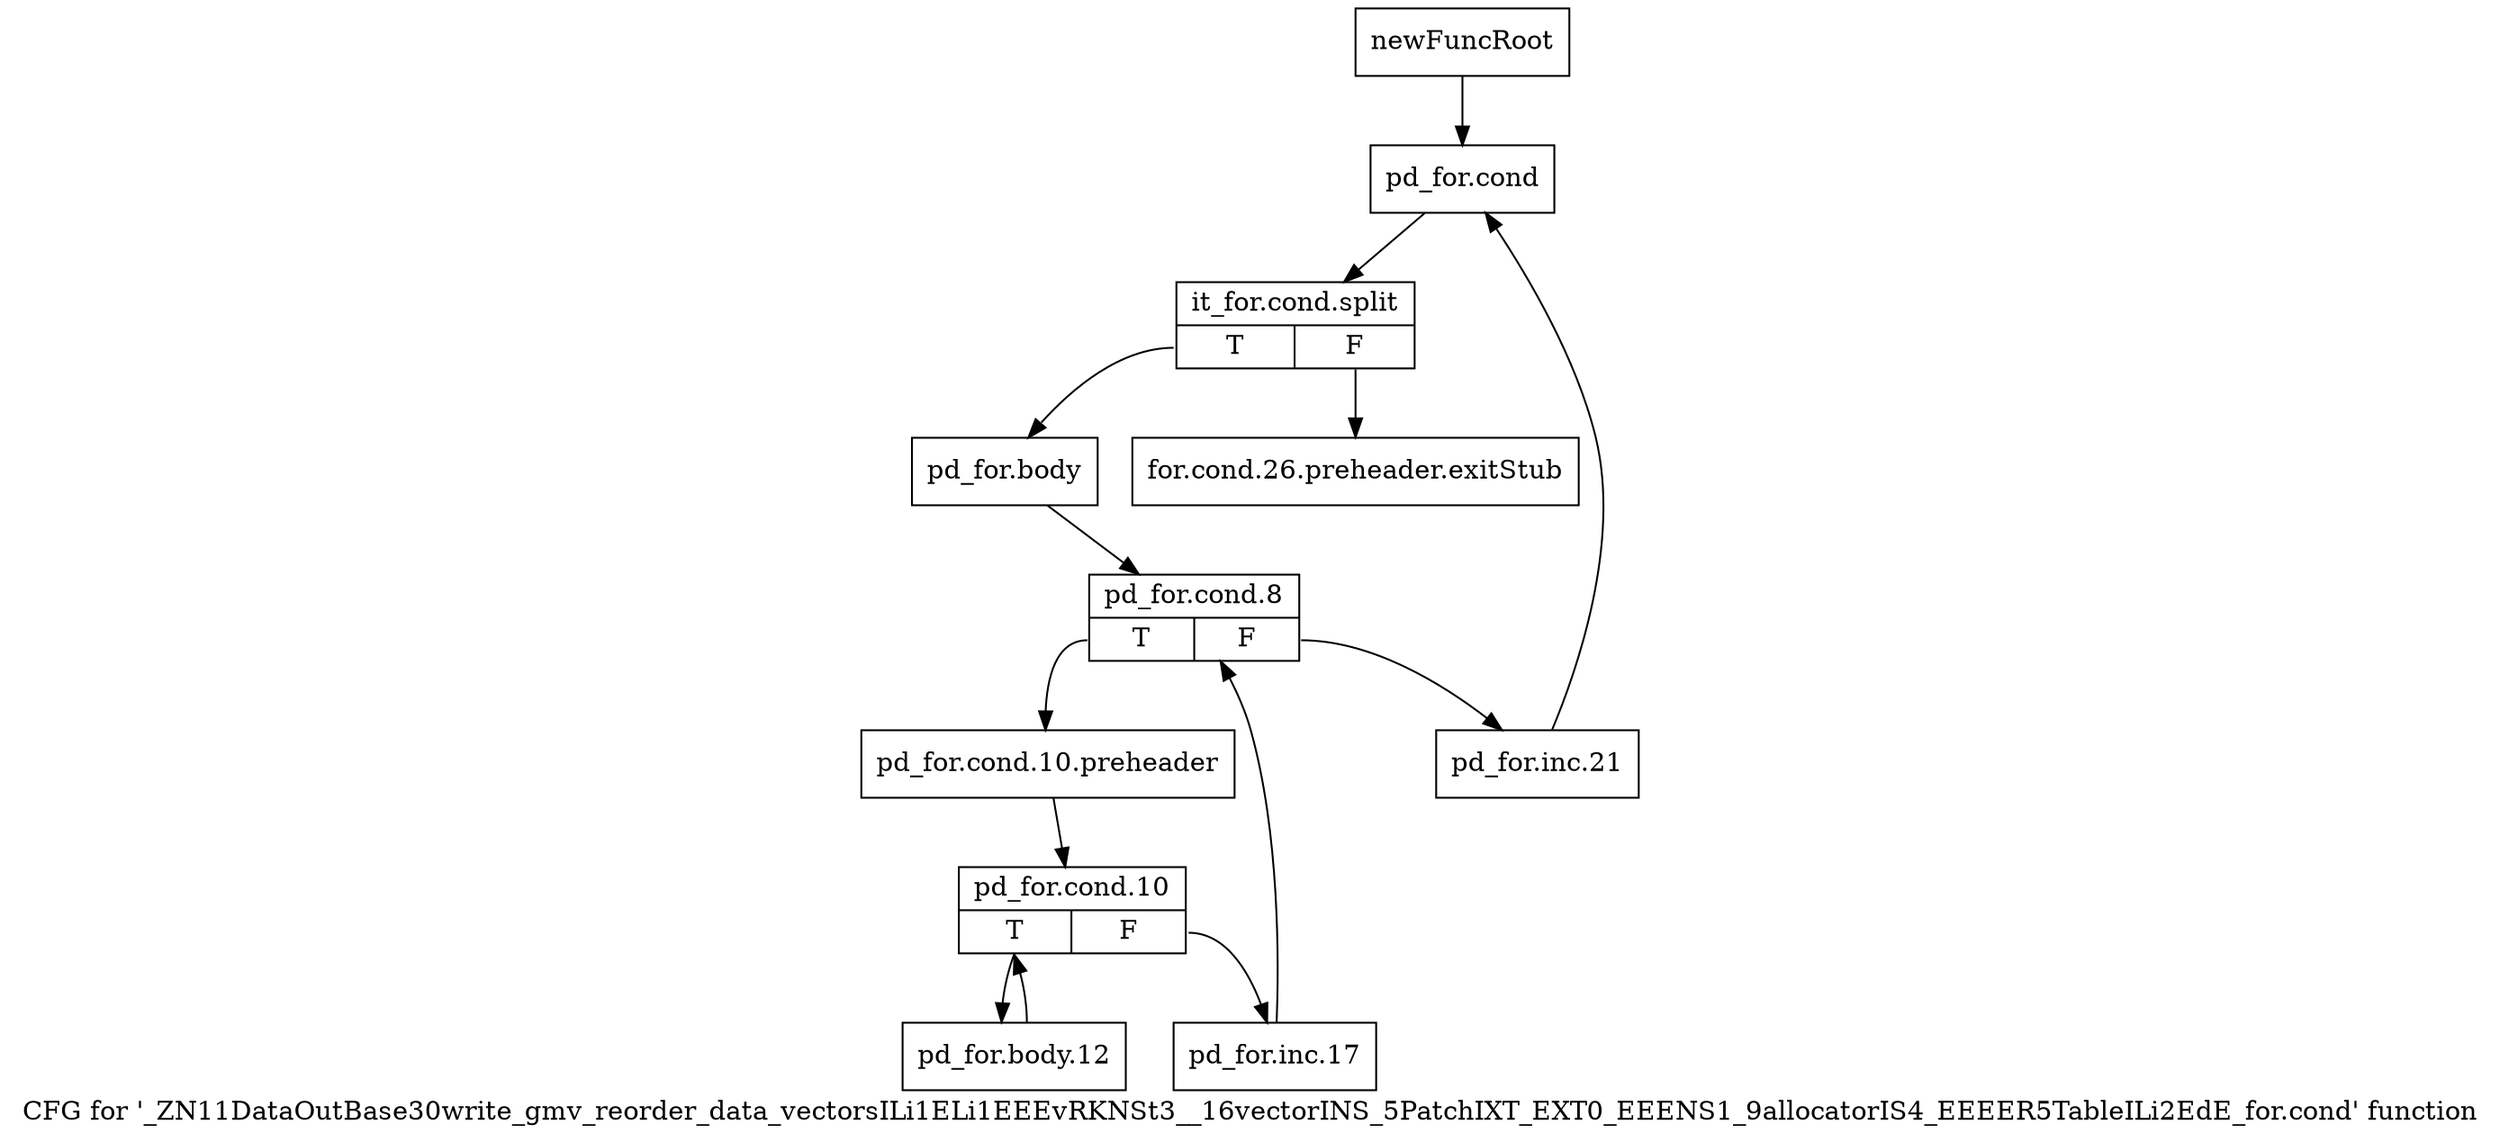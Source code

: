 digraph "CFG for '_ZN11DataOutBase30write_gmv_reorder_data_vectorsILi1ELi1EEEvRKNSt3__16vectorINS_5PatchIXT_EXT0_EEENS1_9allocatorIS4_EEEER5TableILi2EdE_for.cond' function" {
	label="CFG for '_ZN11DataOutBase30write_gmv_reorder_data_vectorsILi1ELi1EEEvRKNSt3__16vectorINS_5PatchIXT_EXT0_EEENS1_9allocatorIS4_EEEER5TableILi2EdE_for.cond' function";

	Node0x8d84b30 [shape=record,label="{newFuncRoot}"];
	Node0x8d84b30 -> Node0x8d84bd0;
	Node0x8d84b80 [shape=record,label="{for.cond.26.preheader.exitStub}"];
	Node0x8d84bd0 [shape=record,label="{pd_for.cond}"];
	Node0x8d84bd0 -> Node0xc3aff80;
	Node0xc3aff80 [shape=record,label="{it_for.cond.split|{<s0>T|<s1>F}}"];
	Node0xc3aff80:s0 -> Node0x8d84c20;
	Node0xc3aff80:s1 -> Node0x8d84b80;
	Node0x8d84c20 [shape=record,label="{pd_for.body}"];
	Node0x8d84c20 -> Node0x8d84c70;
	Node0x8d84c70 [shape=record,label="{pd_for.cond.8|{<s0>T|<s1>F}}"];
	Node0x8d84c70:s0 -> Node0x8d84d10;
	Node0x8d84c70:s1 -> Node0x8d84cc0;
	Node0x8d84cc0 [shape=record,label="{pd_for.inc.21}"];
	Node0x8d84cc0 -> Node0x8d84bd0;
	Node0x8d84d10 [shape=record,label="{pd_for.cond.10.preheader}"];
	Node0x8d84d10 -> Node0x8d84d60;
	Node0x8d84d60 [shape=record,label="{pd_for.cond.10|{<s0>T|<s1>F}}"];
	Node0x8d84d60:s0 -> Node0x8d84e00;
	Node0x8d84d60:s1 -> Node0x8d84db0;
	Node0x8d84db0 [shape=record,label="{pd_for.inc.17}"];
	Node0x8d84db0 -> Node0x8d84c70;
	Node0x8d84e00 [shape=record,label="{pd_for.body.12}"];
	Node0x8d84e00 -> Node0x8d84d60;
}
